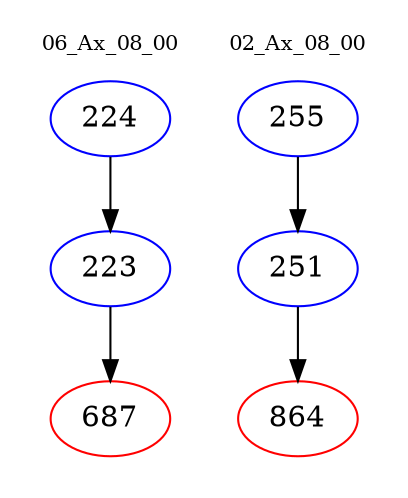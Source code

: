 digraph{
subgraph cluster_0 {
color = white
label = "06_Ax_08_00";
fontsize=10;
T0_224 [label="224", color="blue"]
T0_224 -> T0_223 [color="black"]
T0_223 [label="223", color="blue"]
T0_223 -> T0_687 [color="black"]
T0_687 [label="687", color="red"]
}
subgraph cluster_1 {
color = white
label = "02_Ax_08_00";
fontsize=10;
T1_255 [label="255", color="blue"]
T1_255 -> T1_251 [color="black"]
T1_251 [label="251", color="blue"]
T1_251 -> T1_864 [color="black"]
T1_864 [label="864", color="red"]
}
}
